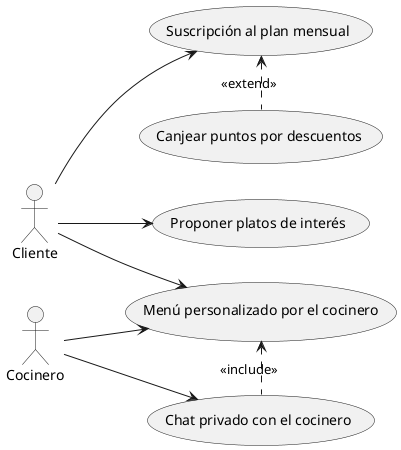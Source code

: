 @startuml
left to right direction

actor Cliente
actor Cocinero

usecase "Proponer platos de interés" as ProponerPlatos
usecase "Chat privado con el cocinero" as ChatCocinero
usecase "Menú personalizado por el cocinero" as MenuPersonalizado
usecase "Suscripción al plan mensual" as PlanMensual
usecase "Canjear puntos por descuentos" as CanjearPuntos

Cliente --> ProponerPlatos
Cliente --> MenuPersonalizado
Cliente --> PlanMensual

MenuPersonalizado <. ChatCocinero : <<include>>
PlanMensual <. CanjearPuntos : <<extend>>
Cocinero --> ChatCocinero
Cocinero --> MenuPersonalizado
@enduml
